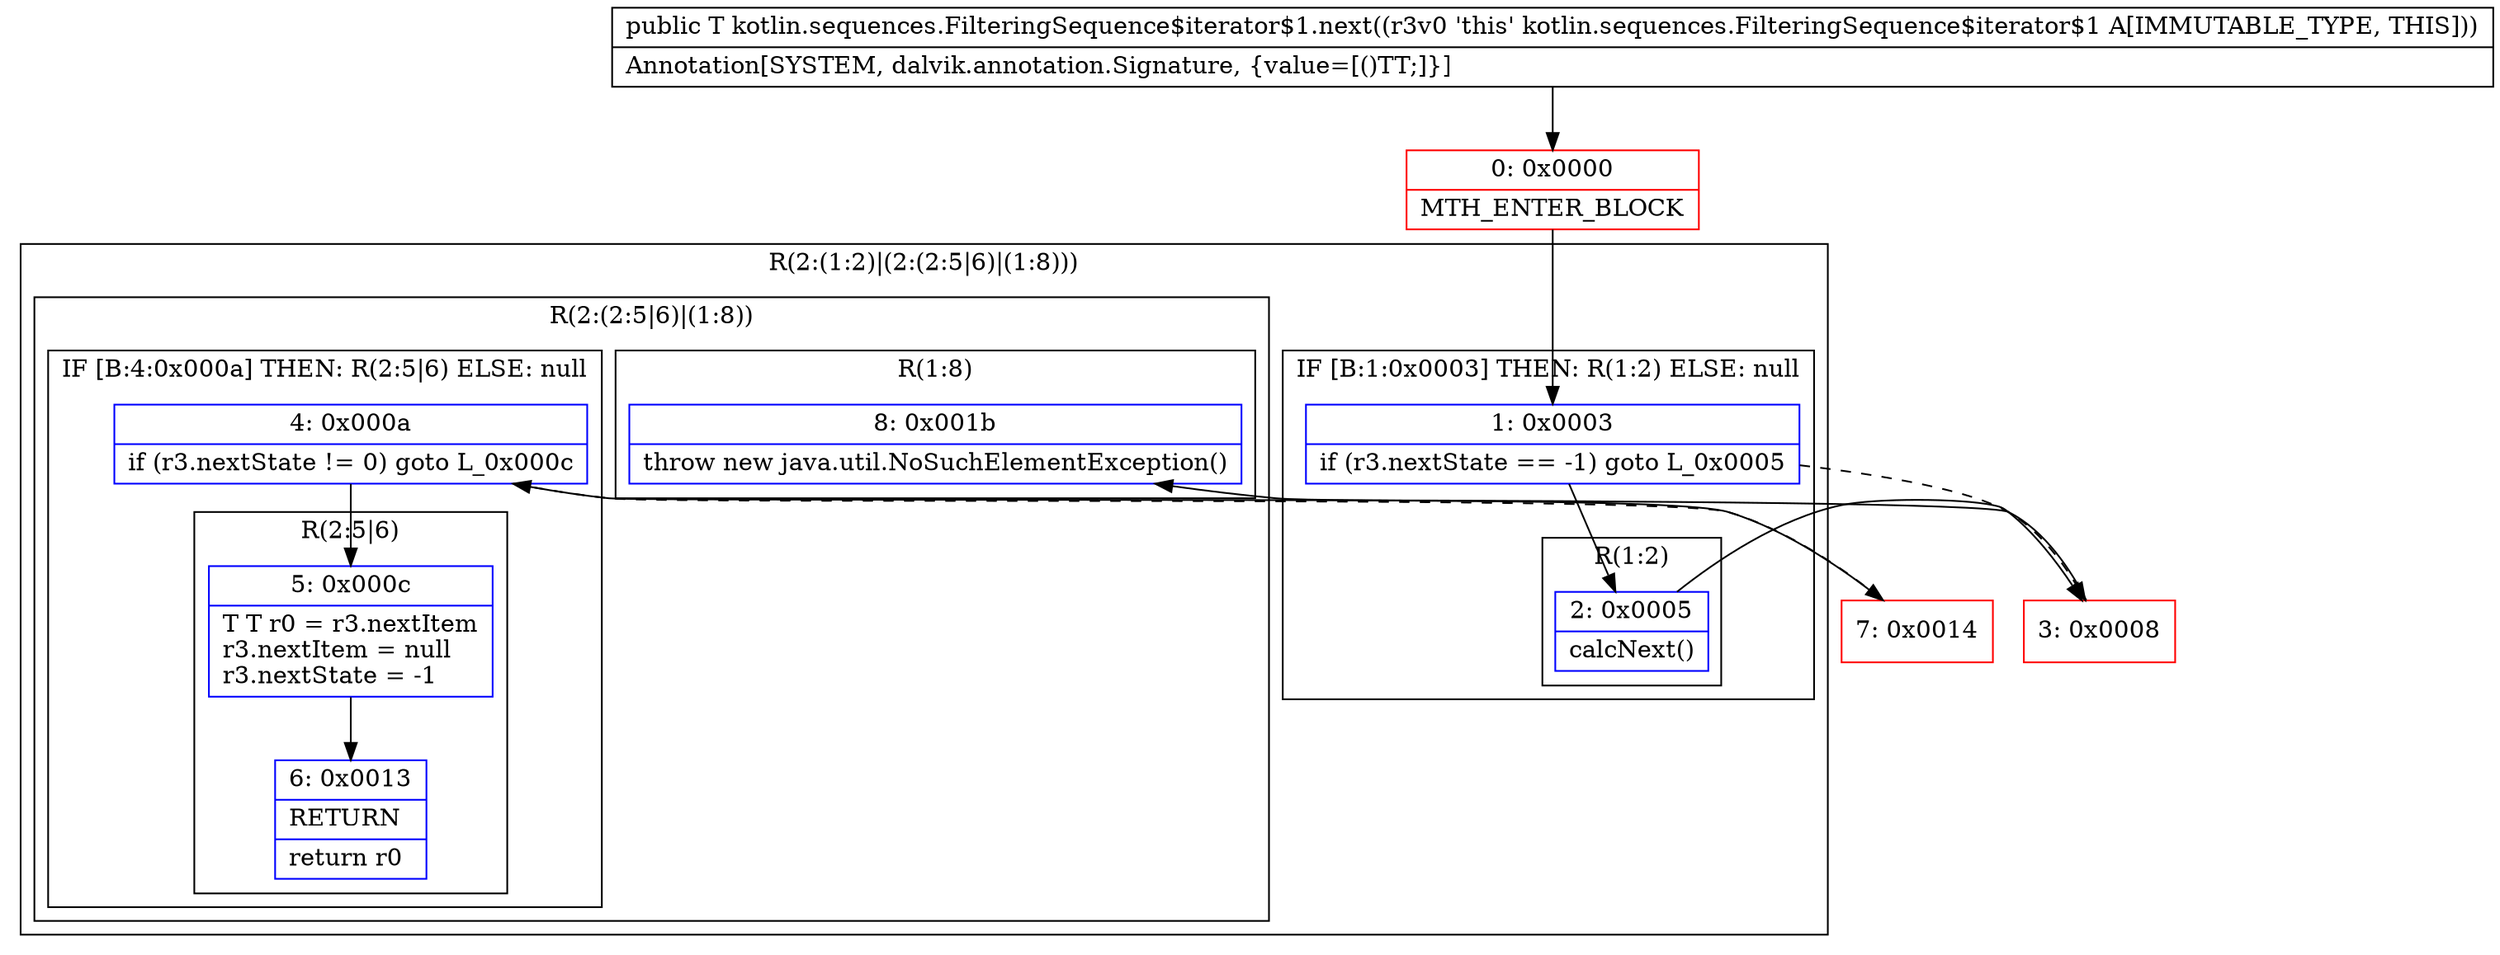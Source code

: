 digraph "CFG forkotlin.sequences.FilteringSequence$iterator$1.next()Ljava\/lang\/Object;" {
subgraph cluster_Region_1785826841 {
label = "R(2:(1:2)|(2:(2:5|6)|(1:8)))";
node [shape=record,color=blue];
subgraph cluster_IfRegion_1292492899 {
label = "IF [B:1:0x0003] THEN: R(1:2) ELSE: null";
node [shape=record,color=blue];
Node_1 [shape=record,label="{1\:\ 0x0003|if (r3.nextState == \-1) goto L_0x0005\l}"];
subgraph cluster_Region_2104487490 {
label = "R(1:2)";
node [shape=record,color=blue];
Node_2 [shape=record,label="{2\:\ 0x0005|calcNext()\l}"];
}
}
subgraph cluster_Region_659420454 {
label = "R(2:(2:5|6)|(1:8))";
node [shape=record,color=blue];
subgraph cluster_IfRegion_1093318288 {
label = "IF [B:4:0x000a] THEN: R(2:5|6) ELSE: null";
node [shape=record,color=blue];
Node_4 [shape=record,label="{4\:\ 0x000a|if (r3.nextState != 0) goto L_0x000c\l}"];
subgraph cluster_Region_1332803318 {
label = "R(2:5|6)";
node [shape=record,color=blue];
Node_5 [shape=record,label="{5\:\ 0x000c|T T r0 = r3.nextItem\lr3.nextItem = null\lr3.nextState = \-1\l}"];
Node_6 [shape=record,label="{6\:\ 0x0013|RETURN\l|return r0\l}"];
}
}
subgraph cluster_Region_1126321198 {
label = "R(1:8)";
node [shape=record,color=blue];
Node_8 [shape=record,label="{8\:\ 0x001b|throw new java.util.NoSuchElementException()\l}"];
}
}
}
Node_0 [shape=record,color=red,label="{0\:\ 0x0000|MTH_ENTER_BLOCK\l}"];
Node_3 [shape=record,color=red,label="{3\:\ 0x0008}"];
Node_7 [shape=record,color=red,label="{7\:\ 0x0014}"];
MethodNode[shape=record,label="{public T kotlin.sequences.FilteringSequence$iterator$1.next((r3v0 'this' kotlin.sequences.FilteringSequence$iterator$1 A[IMMUTABLE_TYPE, THIS]))  | Annotation[SYSTEM, dalvik.annotation.Signature, \{value=[()TT;]\}]\l}"];
MethodNode -> Node_0;
Node_1 -> Node_2;
Node_1 -> Node_3[style=dashed];
Node_2 -> Node_3;
Node_4 -> Node_5;
Node_4 -> Node_7[style=dashed];
Node_5 -> Node_6;
Node_0 -> Node_1;
Node_3 -> Node_4;
Node_7 -> Node_8;
}

